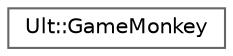 digraph "Graphical Class Hierarchy"
{
 // LATEX_PDF_SIZE
  bgcolor="transparent";
  edge [fontname=Helvetica,fontsize=10,labelfontname=Helvetica,labelfontsize=10];
  node [fontname=Helvetica,fontsize=10,shape=box,height=0.2,width=0.4];
  rankdir="LR";
  Node0 [id="Node000000",label="Ult::GameMonkey",height=0.2,width=0.4,color="grey40", fillcolor="white", style="filled",URL="$class_ult_1_1_game_monkey.html",tooltip=" "];
}
